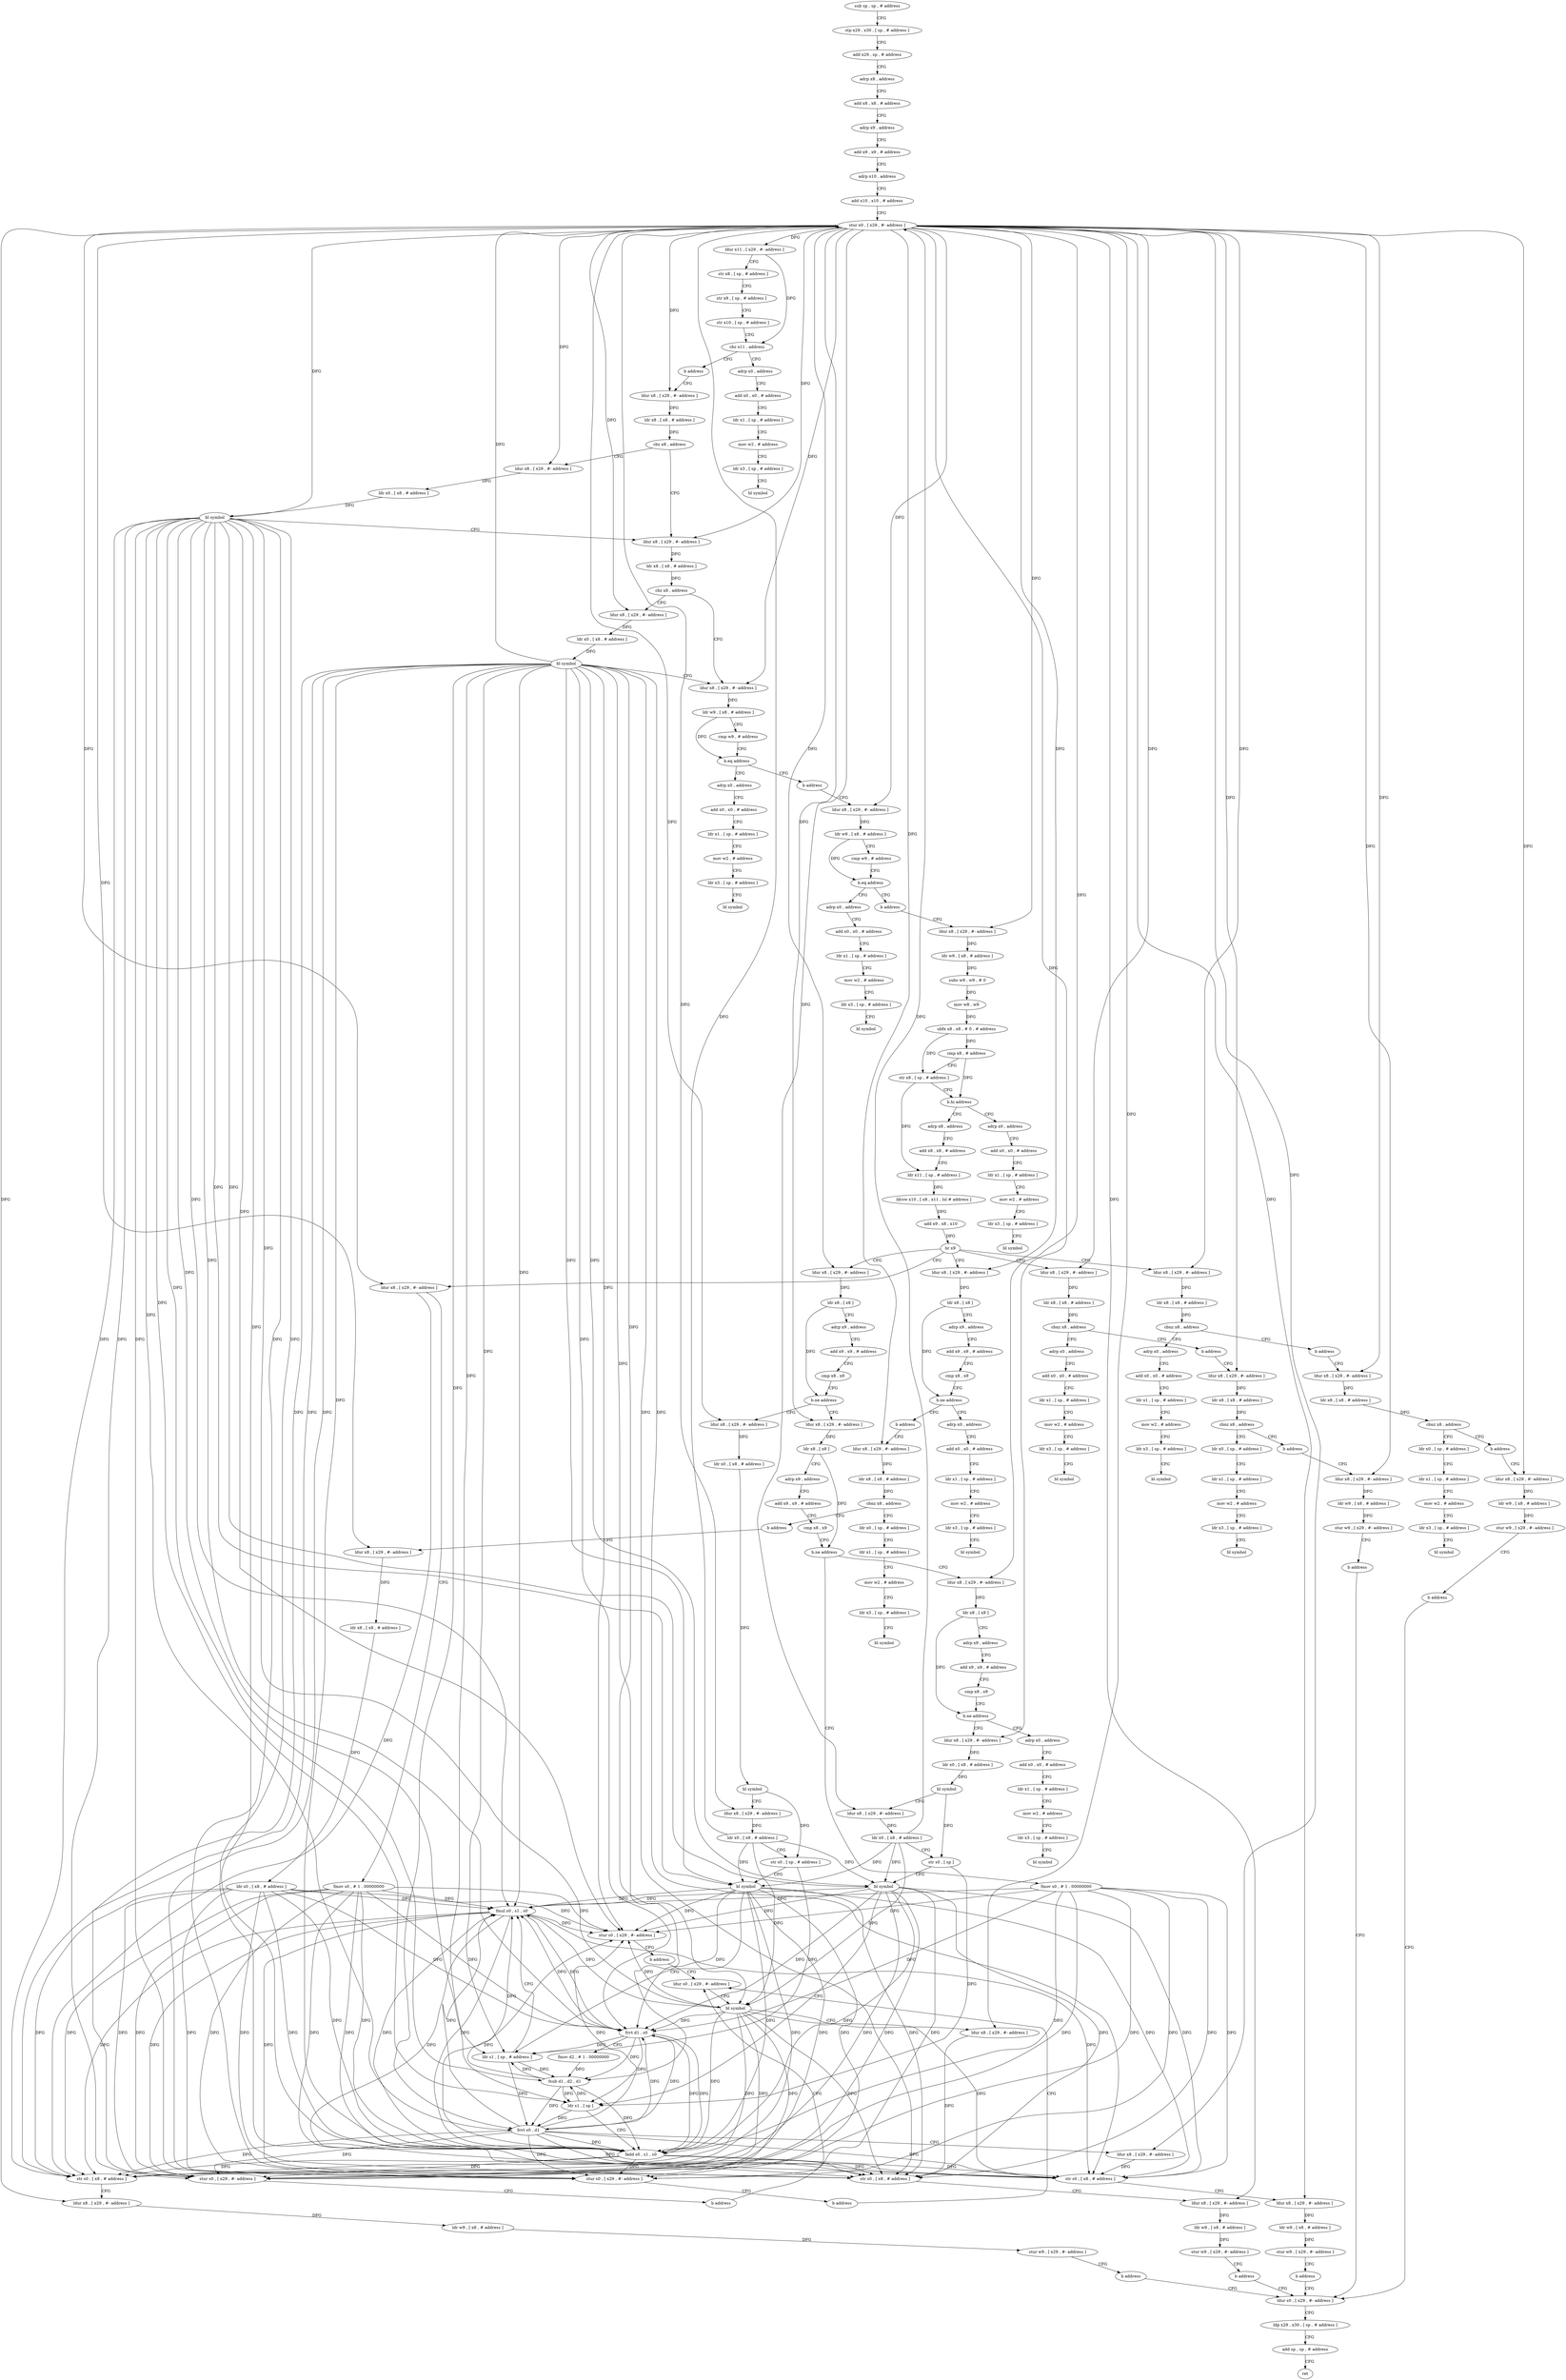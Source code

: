 digraph "func" {
"4230540" [label = "sub sp , sp , # address" ]
"4230544" [label = "stp x29 , x30 , [ sp , # address ]" ]
"4230548" [label = "add x29 , sp , # address" ]
"4230552" [label = "adrp x8 , address" ]
"4230556" [label = "add x8 , x8 , # address" ]
"4230560" [label = "adrp x9 , address" ]
"4230564" [label = "add x9 , x9 , # address" ]
"4230568" [label = "adrp x10 , address" ]
"4230572" [label = "add x10 , x10 , # address" ]
"4230576" [label = "stur x0 , [ x29 , #- address ]" ]
"4230580" [label = "ldur x11 , [ x29 , #- address ]" ]
"4230584" [label = "str x8 , [ sp , # address ]" ]
"4230588" [label = "str x9 , [ sp , # address ]" ]
"4230592" [label = "str x10 , [ sp , # address ]" ]
"4230596" [label = "cbz x11 , address" ]
"4230604" [label = "adrp x0 , address" ]
"4230600" [label = "b address" ]
"4230608" [label = "add x0 , x0 , # address" ]
"4230612" [label = "ldr x1 , [ sp , # address ]" ]
"4230616" [label = "mov w2 , # address" ]
"4230620" [label = "ldr x3 , [ sp , # address ]" ]
"4230624" [label = "bl symbol" ]
"4230628" [label = "ldur x8 , [ x29 , #- address ]" ]
"4230632" [label = "ldr x8 , [ x8 , # address ]" ]
"4230636" [label = "cbz x8 , address" ]
"4230652" [label = "ldur x8 , [ x29 , #- address ]" ]
"4230640" [label = "ldur x8 , [ x29 , #- address ]" ]
"4230656" [label = "ldr x8 , [ x8 , # address ]" ]
"4230660" [label = "cbz x8 , address" ]
"4230676" [label = "ldur x8 , [ x29 , #- address ]" ]
"4230664" [label = "ldur x8 , [ x29 , #- address ]" ]
"4230644" [label = "ldr x0 , [ x8 , # address ]" ]
"4230648" [label = "bl symbol" ]
"4230680" [label = "ldr w9 , [ x8 , # address ]" ]
"4230684" [label = "cmp w9 , # address" ]
"4230688" [label = "b.eq address" ]
"4230696" [label = "adrp x0 , address" ]
"4230692" [label = "b address" ]
"4230668" [label = "ldr x0 , [ x8 , # address ]" ]
"4230672" [label = "bl symbol" ]
"4230700" [label = "add x0 , x0 , # address" ]
"4230704" [label = "ldr x1 , [ sp , # address ]" ]
"4230708" [label = "mov w2 , # address" ]
"4230712" [label = "ldr x3 , [ sp , # address ]" ]
"4230716" [label = "bl symbol" ]
"4230720" [label = "ldur x8 , [ x29 , #- address ]" ]
"4230724" [label = "ldr w9 , [ x8 , # address ]" ]
"4230728" [label = "cmp w9 , # address" ]
"4230732" [label = "b.eq address" ]
"4230740" [label = "adrp x0 , address" ]
"4230736" [label = "b address" ]
"4230744" [label = "add x0 , x0 , # address" ]
"4230748" [label = "ldr x1 , [ sp , # address ]" ]
"4230752" [label = "mov w2 , # address" ]
"4230756" [label = "ldr x3 , [ sp , # address ]" ]
"4230760" [label = "bl symbol" ]
"4230764" [label = "ldur x8 , [ x29 , #- address ]" ]
"4230768" [label = "ldr w9 , [ x8 , # address ]" ]
"4230772" [label = "subs w9 , w9 , # 0" ]
"4230776" [label = "mov w8 , w9" ]
"4230780" [label = "ubfx x8 , x8 , # 0 , # address" ]
"4230784" [label = "cmp x8 , # address" ]
"4230788" [label = "str x8 , [ sp , # address ]" ]
"4230792" [label = "b.hi address" ]
"4231400" [label = "adrp x0 , address" ]
"4230796" [label = "adrp x8 , address" ]
"4231404" [label = "add x0 , x0 , # address" ]
"4231408" [label = "ldr x1 , [ sp , # address ]" ]
"4231412" [label = "mov w2 , # address" ]
"4231416" [label = "ldr x3 , [ sp , # address ]" ]
"4231420" [label = "bl symbol" ]
"4230800" [label = "add x8 , x8 , # address" ]
"4230804" [label = "ldr x11 , [ sp , # address ]" ]
"4230808" [label = "ldrsw x10 , [ x8 , x11 , lsl # address ]" ]
"4230812" [label = "add x9 , x8 , x10" ]
"4230816" [label = "br x9" ]
"4230820" [label = "ldur x8 , [ x29 , #- address ]" ]
"4230912" [label = "ldur x8 , [ x29 , #- address ]" ]
"4231004" [label = "ldur x8 , [ x29 , #- address ]" ]
"4231144" [label = "ldur x8 , [ x29 , #- address ]" ]
"4231372" [label = "ldur x8 , [ x29 , #- address ]" ]
"4230824" [label = "ldr x8 , [ x8 , # address ]" ]
"4230828" [label = "cbnz x8 , address" ]
"4230836" [label = "adrp x0 , address" ]
"4230832" [label = "b address" ]
"4230916" [label = "ldr x8 , [ x8 , # address ]" ]
"4230920" [label = "cbnz x8 , address" ]
"4230928" [label = "adrp x0 , address" ]
"4230924" [label = "b address" ]
"4231008" [label = "ldr x8 , [ x8 ]" ]
"4231012" [label = "adrp x9 , address" ]
"4231016" [label = "add x9 , x9 , # address" ]
"4231020" [label = "cmp x8 , x9" ]
"4231024" [label = "b.ne address" ]
"4231032" [label = "adrp x0 , address" ]
"4231028" [label = "b address" ]
"4231148" [label = "ldr x8 , [ x8 ]" ]
"4231152" [label = "adrp x9 , address" ]
"4231156" [label = "add x9 , x9 , # address" ]
"4231160" [label = "cmp x8 , x9" ]
"4231164" [label = "b.ne address" ]
"4231212" [label = "ldur x8 , [ x29 , #- address ]" ]
"4231168" [label = "ldur x8 , [ x29 , #- address ]" ]
"4231376" [label = "fmov s0 , # 1 . 00000000" ]
"4231380" [label = "str s0 , [ x8 , # address ]" ]
"4231384" [label = "ldur x8 , [ x29 , #- address ]" ]
"4231388" [label = "ldr w9 , [ x8 , # address ]" ]
"4231392" [label = "stur w9 , [ x29 , #- address ]" ]
"4231396" [label = "b address" ]
"4231424" [label = "ldur s0 , [ x29 , #- address ]" ]
"4230840" [label = "add x0 , x0 , # address" ]
"4230844" [label = "ldr x1 , [ sp , # address ]" ]
"4230848" [label = "mov w2 , # address" ]
"4230852" [label = "ldr x3 , [ sp , # address ]" ]
"4230856" [label = "bl symbol" ]
"4230860" [label = "ldur x8 , [ x29 , #- address ]" ]
"4230932" [label = "add x0 , x0 , # address" ]
"4230936" [label = "ldr x1 , [ sp , # address ]" ]
"4230940" [label = "mov w2 , # address" ]
"4230944" [label = "ldr x3 , [ sp , # address ]" ]
"4230948" [label = "bl symbol" ]
"4230952" [label = "ldur x8 , [ x29 , #- address ]" ]
"4231036" [label = "add x0 , x0 , # address" ]
"4231040" [label = "ldr x1 , [ sp , # address ]" ]
"4231044" [label = "mov w2 , # address" ]
"4231048" [label = "ldr x3 , [ sp , # address ]" ]
"4231052" [label = "bl symbol" ]
"4231056" [label = "ldur x8 , [ x29 , #- address ]" ]
"4231216" [label = "ldr x8 , [ x8 ]" ]
"4231220" [label = "adrp x9 , address" ]
"4231224" [label = "add x9 , x9 , # address" ]
"4231228" [label = "cmp x8 , x9" ]
"4231232" [label = "b.ne address" ]
"4231248" [label = "ldur x8 , [ x29 , #- address ]" ]
"4231236" [label = "fmov s0 , # 1 . 00000000" ]
"4231172" [label = "ldr x0 , [ x8 , # address ]" ]
"4231176" [label = "bl symbol" ]
"4231180" [label = "ldur x8 , [ x29 , #- address ]" ]
"4231184" [label = "ldr x0 , [ x8 , # address ]" ]
"4231188" [label = "str s0 , [ sp , # address ]" ]
"4231192" [label = "bl symbol" ]
"4231196" [label = "ldr s1 , [ sp , # address ]" ]
"4231200" [label = "fmul s0 , s1 , s0" ]
"4231204" [label = "stur s0 , [ x29 , #- address ]" ]
"4231208" [label = "b address" ]
"4231340" [label = "ldur s0 , [ x29 , #- address ]" ]
"4231428" [label = "ldp x29 , x30 , [ sp , # address ]" ]
"4231432" [label = "add sp , sp , # address" ]
"4231436" [label = "ret" ]
"4230864" [label = "ldr x8 , [ x8 , # address ]" ]
"4230868" [label = "cbnz x8 , address" ]
"4230876" [label = "ldr x0 , [ sp , # address ]" ]
"4230872" [label = "b address" ]
"4230956" [label = "ldr x8 , [ x8 , # address ]" ]
"4230960" [label = "cbnz x8 , address" ]
"4230968" [label = "ldr x0 , [ sp , # address ]" ]
"4230964" [label = "b address" ]
"4231060" [label = "ldr x8 , [ x8 , # address ]" ]
"4231064" [label = "cbnz x8 , address" ]
"4231072" [label = "ldr x0 , [ sp , # address ]" ]
"4231068" [label = "b address" ]
"4231252" [label = "ldr x8 , [ x8 ]" ]
"4231256" [label = "adrp x9 , address" ]
"4231260" [label = "add x9 , x9 , # address" ]
"4231264" [label = "cmp x8 , x9" ]
"4231268" [label = "b.ne address" ]
"4231316" [label = "adrp x0 , address" ]
"4231272" [label = "ldur x8 , [ x29 , #- address ]" ]
"4231240" [label = "stur s0 , [ x29 , #- address ]" ]
"4231244" [label = "b address" ]
"4231344" [label = "bl symbol" ]
"4231348" [label = "ldur x8 , [ x29 , #- address ]" ]
"4231352" [label = "str s0 , [ x8 , # address ]" ]
"4231356" [label = "ldur x8 , [ x29 , #- address ]" ]
"4231360" [label = "ldr w9 , [ x8 , # address ]" ]
"4231364" [label = "stur w9 , [ x29 , #- address ]" ]
"4231368" [label = "b address" ]
"4230880" [label = "ldr x1 , [ sp , # address ]" ]
"4230884" [label = "mov w2 , # address" ]
"4230888" [label = "ldr x3 , [ sp , # address ]" ]
"4230892" [label = "bl symbol" ]
"4230896" [label = "ldur x8 , [ x29 , #- address ]" ]
"4230972" [label = "ldr x1 , [ sp , # address ]" ]
"4230976" [label = "mov w2 , # address" ]
"4230980" [label = "ldr x3 , [ sp , # address ]" ]
"4230984" [label = "bl symbol" ]
"4230988" [label = "ldur x8 , [ x29 , #- address ]" ]
"4231076" [label = "ldr x1 , [ sp , # address ]" ]
"4231080" [label = "mov w2 , # address" ]
"4231084" [label = "ldr x3 , [ sp , # address ]" ]
"4231088" [label = "bl symbol" ]
"4231092" [label = "ldur x8 , [ x29 , #- address ]" ]
"4231320" [label = "add x0 , x0 , # address" ]
"4231324" [label = "ldr x1 , [ sp , # address ]" ]
"4231328" [label = "mov w2 , # address" ]
"4231332" [label = "ldr x3 , [ sp , # address ]" ]
"4231336" [label = "bl symbol" ]
"4231276" [label = "ldr x0 , [ x8 , # address ]" ]
"4231280" [label = "bl symbol" ]
"4231284" [label = "ldur x8 , [ x29 , #- address ]" ]
"4231288" [label = "ldr x0 , [ x8 , # address ]" ]
"4231292" [label = "str s0 , [ sp ]" ]
"4231296" [label = "bl symbol" ]
"4231300" [label = "ldr s1 , [ sp ]" ]
"4231304" [label = "fadd s0 , s1 , s0" ]
"4231308" [label = "stur s0 , [ x29 , #- address ]" ]
"4231312" [label = "b address" ]
"4230900" [label = "ldr w9 , [ x8 , # address ]" ]
"4230904" [label = "stur w9 , [ x29 , #- address ]" ]
"4230908" [label = "b address" ]
"4230992" [label = "ldr w9 , [ x8 , # address ]" ]
"4230996" [label = "stur w9 , [ x29 , #- address ]" ]
"4231000" [label = "b address" ]
"4231096" [label = "ldr x8 , [ x8 , # address ]" ]
"4231100" [label = "ldr s0 , [ x8 , # address ]" ]
"4231104" [label = "fcvt d1 , s0" ]
"4231108" [label = "fmov d2 , # 1 . 00000000" ]
"4231112" [label = "fsub d1 , d2 , d1" ]
"4231116" [label = "fcvt s0 , d1" ]
"4231120" [label = "ldur x8 , [ x29 , #- address ]" ]
"4231124" [label = "str s0 , [ x8 , # address ]" ]
"4231128" [label = "ldur x8 , [ x29 , #- address ]" ]
"4231132" [label = "ldr w9 , [ x8 , # address ]" ]
"4231136" [label = "stur w9 , [ x29 , #- address ]" ]
"4231140" [label = "b address" ]
"4230540" -> "4230544" [ label = "CFG" ]
"4230544" -> "4230548" [ label = "CFG" ]
"4230548" -> "4230552" [ label = "CFG" ]
"4230552" -> "4230556" [ label = "CFG" ]
"4230556" -> "4230560" [ label = "CFG" ]
"4230560" -> "4230564" [ label = "CFG" ]
"4230564" -> "4230568" [ label = "CFG" ]
"4230568" -> "4230572" [ label = "CFG" ]
"4230572" -> "4230576" [ label = "CFG" ]
"4230576" -> "4230580" [ label = "DFG" ]
"4230576" -> "4230628" [ label = "DFG" ]
"4230576" -> "4230652" [ label = "DFG" ]
"4230576" -> "4230640" [ label = "DFG" ]
"4230576" -> "4230676" [ label = "DFG" ]
"4230576" -> "4230664" [ label = "DFG" ]
"4230576" -> "4230720" [ label = "DFG" ]
"4230576" -> "4230764" [ label = "DFG" ]
"4230576" -> "4230820" [ label = "DFG" ]
"4230576" -> "4230912" [ label = "DFG" ]
"4230576" -> "4231004" [ label = "DFG" ]
"4230576" -> "4231144" [ label = "DFG" ]
"4230576" -> "4231372" [ label = "DFG" ]
"4230576" -> "4231384" [ label = "DFG" ]
"4230576" -> "4231212" [ label = "DFG" ]
"4230576" -> "4231168" [ label = "DFG" ]
"4230576" -> "4231180" [ label = "DFG" ]
"4230576" -> "4230860" [ label = "DFG" ]
"4230576" -> "4230952" [ label = "DFG" ]
"4230576" -> "4231056" [ label = "DFG" ]
"4230576" -> "4231248" [ label = "DFG" ]
"4230576" -> "4231348" [ label = "DFG" ]
"4230576" -> "4231356" [ label = "DFG" ]
"4230576" -> "4231272" [ label = "DFG" ]
"4230576" -> "4231284" [ label = "DFG" ]
"4230576" -> "4230896" [ label = "DFG" ]
"4230576" -> "4230988" [ label = "DFG" ]
"4230576" -> "4231092" [ label = "DFG" ]
"4230576" -> "4231120" [ label = "DFG" ]
"4230576" -> "4231128" [ label = "DFG" ]
"4230580" -> "4230584" [ label = "CFG" ]
"4230580" -> "4230596" [ label = "DFG" ]
"4230584" -> "4230588" [ label = "CFG" ]
"4230588" -> "4230592" [ label = "CFG" ]
"4230592" -> "4230596" [ label = "CFG" ]
"4230596" -> "4230604" [ label = "CFG" ]
"4230596" -> "4230600" [ label = "CFG" ]
"4230604" -> "4230608" [ label = "CFG" ]
"4230600" -> "4230628" [ label = "CFG" ]
"4230608" -> "4230612" [ label = "CFG" ]
"4230612" -> "4230616" [ label = "CFG" ]
"4230616" -> "4230620" [ label = "CFG" ]
"4230620" -> "4230624" [ label = "CFG" ]
"4230628" -> "4230632" [ label = "DFG" ]
"4230632" -> "4230636" [ label = "DFG" ]
"4230636" -> "4230652" [ label = "CFG" ]
"4230636" -> "4230640" [ label = "CFG" ]
"4230652" -> "4230656" [ label = "DFG" ]
"4230640" -> "4230644" [ label = "DFG" ]
"4230656" -> "4230660" [ label = "DFG" ]
"4230660" -> "4230676" [ label = "CFG" ]
"4230660" -> "4230664" [ label = "CFG" ]
"4230676" -> "4230680" [ label = "DFG" ]
"4230664" -> "4230668" [ label = "DFG" ]
"4230644" -> "4230648" [ label = "DFG" ]
"4230648" -> "4230652" [ label = "CFG" ]
"4230648" -> "4230576" [ label = "DFG" ]
"4230648" -> "4231192" [ label = "DFG" ]
"4230648" -> "4231344" [ label = "DFG" ]
"4230648" -> "4231296" [ label = "DFG" ]
"4230648" -> "4231380" [ label = "DFG" ]
"4230648" -> "4231200" [ label = "DFG" ]
"4230648" -> "4231204" [ label = "DFG" ]
"4230648" -> "4231240" [ label = "DFG" ]
"4230648" -> "4231352" [ label = "DFG" ]
"4230648" -> "4231304" [ label = "DFG" ]
"4230648" -> "4231308" [ label = "DFG" ]
"4230648" -> "4231104" [ label = "DFG" ]
"4230648" -> "4231124" [ label = "DFG" ]
"4230648" -> "4231196" [ label = "DFG" ]
"4230648" -> "4231300" [ label = "DFG" ]
"4230648" -> "4231112" [ label = "DFG" ]
"4230648" -> "4231116" [ label = "DFG" ]
"4230680" -> "4230684" [ label = "CFG" ]
"4230680" -> "4230688" [ label = "DFG" ]
"4230684" -> "4230688" [ label = "CFG" ]
"4230688" -> "4230696" [ label = "CFG" ]
"4230688" -> "4230692" [ label = "CFG" ]
"4230696" -> "4230700" [ label = "CFG" ]
"4230692" -> "4230720" [ label = "CFG" ]
"4230668" -> "4230672" [ label = "DFG" ]
"4230672" -> "4230676" [ label = "CFG" ]
"4230672" -> "4230576" [ label = "DFG" ]
"4230672" -> "4231192" [ label = "DFG" ]
"4230672" -> "4231344" [ label = "DFG" ]
"4230672" -> "4231296" [ label = "DFG" ]
"4230672" -> "4231380" [ label = "DFG" ]
"4230672" -> "4231200" [ label = "DFG" ]
"4230672" -> "4231204" [ label = "DFG" ]
"4230672" -> "4231240" [ label = "DFG" ]
"4230672" -> "4231352" [ label = "DFG" ]
"4230672" -> "4231304" [ label = "DFG" ]
"4230672" -> "4231308" [ label = "DFG" ]
"4230672" -> "4231104" [ label = "DFG" ]
"4230672" -> "4231124" [ label = "DFG" ]
"4230672" -> "4231196" [ label = "DFG" ]
"4230672" -> "4231300" [ label = "DFG" ]
"4230672" -> "4231112" [ label = "DFG" ]
"4230672" -> "4231116" [ label = "DFG" ]
"4230700" -> "4230704" [ label = "CFG" ]
"4230704" -> "4230708" [ label = "CFG" ]
"4230708" -> "4230712" [ label = "CFG" ]
"4230712" -> "4230716" [ label = "CFG" ]
"4230720" -> "4230724" [ label = "DFG" ]
"4230724" -> "4230728" [ label = "CFG" ]
"4230724" -> "4230732" [ label = "DFG" ]
"4230728" -> "4230732" [ label = "CFG" ]
"4230732" -> "4230740" [ label = "CFG" ]
"4230732" -> "4230736" [ label = "CFG" ]
"4230740" -> "4230744" [ label = "CFG" ]
"4230736" -> "4230764" [ label = "CFG" ]
"4230744" -> "4230748" [ label = "CFG" ]
"4230748" -> "4230752" [ label = "CFG" ]
"4230752" -> "4230756" [ label = "CFG" ]
"4230756" -> "4230760" [ label = "CFG" ]
"4230764" -> "4230768" [ label = "DFG" ]
"4230768" -> "4230772" [ label = "DFG" ]
"4230772" -> "4230776" [ label = "DFG" ]
"4230776" -> "4230780" [ label = "DFG" ]
"4230780" -> "4230784" [ label = "DFG" ]
"4230780" -> "4230788" [ label = "DFG" ]
"4230784" -> "4230788" [ label = "CFG" ]
"4230784" -> "4230792" [ label = "DFG" ]
"4230788" -> "4230792" [ label = "CFG" ]
"4230788" -> "4230804" [ label = "DFG" ]
"4230792" -> "4231400" [ label = "CFG" ]
"4230792" -> "4230796" [ label = "CFG" ]
"4231400" -> "4231404" [ label = "CFG" ]
"4230796" -> "4230800" [ label = "CFG" ]
"4231404" -> "4231408" [ label = "CFG" ]
"4231408" -> "4231412" [ label = "CFG" ]
"4231412" -> "4231416" [ label = "CFG" ]
"4231416" -> "4231420" [ label = "CFG" ]
"4230800" -> "4230804" [ label = "CFG" ]
"4230804" -> "4230808" [ label = "DFG" ]
"4230808" -> "4230812" [ label = "DFG" ]
"4230812" -> "4230816" [ label = "DFG" ]
"4230816" -> "4230820" [ label = "CFG" ]
"4230816" -> "4230912" [ label = "CFG" ]
"4230816" -> "4231004" [ label = "CFG" ]
"4230816" -> "4231144" [ label = "CFG" ]
"4230816" -> "4231372" [ label = "CFG" ]
"4230820" -> "4230824" [ label = "DFG" ]
"4230912" -> "4230916" [ label = "DFG" ]
"4231004" -> "4231008" [ label = "DFG" ]
"4231144" -> "4231148" [ label = "DFG" ]
"4231372" -> "4231376" [ label = "CFG" ]
"4231372" -> "4231380" [ label = "DFG" ]
"4230824" -> "4230828" [ label = "DFG" ]
"4230828" -> "4230836" [ label = "CFG" ]
"4230828" -> "4230832" [ label = "CFG" ]
"4230836" -> "4230840" [ label = "CFG" ]
"4230832" -> "4230860" [ label = "CFG" ]
"4230916" -> "4230920" [ label = "DFG" ]
"4230920" -> "4230928" [ label = "CFG" ]
"4230920" -> "4230924" [ label = "CFG" ]
"4230928" -> "4230932" [ label = "CFG" ]
"4230924" -> "4230952" [ label = "CFG" ]
"4231008" -> "4231012" [ label = "CFG" ]
"4231008" -> "4231024" [ label = "DFG" ]
"4231012" -> "4231016" [ label = "CFG" ]
"4231016" -> "4231020" [ label = "CFG" ]
"4231020" -> "4231024" [ label = "CFG" ]
"4231024" -> "4231032" [ label = "CFG" ]
"4231024" -> "4231028" [ label = "CFG" ]
"4231032" -> "4231036" [ label = "CFG" ]
"4231028" -> "4231056" [ label = "CFG" ]
"4231148" -> "4231152" [ label = "CFG" ]
"4231148" -> "4231164" [ label = "DFG" ]
"4231152" -> "4231156" [ label = "CFG" ]
"4231156" -> "4231160" [ label = "CFG" ]
"4231160" -> "4231164" [ label = "CFG" ]
"4231164" -> "4231212" [ label = "CFG" ]
"4231164" -> "4231168" [ label = "CFG" ]
"4231212" -> "4231216" [ label = "DFG" ]
"4231168" -> "4231172" [ label = "DFG" ]
"4231376" -> "4231380" [ label = "DFG" ]
"4231376" -> "4231200" [ label = "DFG" ]
"4231376" -> "4231204" [ label = "DFG" ]
"4231376" -> "4231240" [ label = "DFG" ]
"4231376" -> "4231352" [ label = "DFG" ]
"4231376" -> "4231304" [ label = "DFG" ]
"4231376" -> "4231308" [ label = "DFG" ]
"4231376" -> "4231104" [ label = "DFG" ]
"4231376" -> "4231124" [ label = "DFG" ]
"4231380" -> "4231384" [ label = "CFG" ]
"4231384" -> "4231388" [ label = "DFG" ]
"4231388" -> "4231392" [ label = "DFG" ]
"4231392" -> "4231396" [ label = "CFG" ]
"4231396" -> "4231424" [ label = "CFG" ]
"4231424" -> "4231428" [ label = "CFG" ]
"4230840" -> "4230844" [ label = "CFG" ]
"4230844" -> "4230848" [ label = "CFG" ]
"4230848" -> "4230852" [ label = "CFG" ]
"4230852" -> "4230856" [ label = "CFG" ]
"4230860" -> "4230864" [ label = "DFG" ]
"4230932" -> "4230936" [ label = "CFG" ]
"4230936" -> "4230940" [ label = "CFG" ]
"4230940" -> "4230944" [ label = "CFG" ]
"4230944" -> "4230948" [ label = "CFG" ]
"4230952" -> "4230956" [ label = "DFG" ]
"4231036" -> "4231040" [ label = "CFG" ]
"4231040" -> "4231044" [ label = "CFG" ]
"4231044" -> "4231048" [ label = "CFG" ]
"4231048" -> "4231052" [ label = "CFG" ]
"4231056" -> "4231060" [ label = "DFG" ]
"4231216" -> "4231220" [ label = "CFG" ]
"4231216" -> "4231232" [ label = "DFG" ]
"4231220" -> "4231224" [ label = "CFG" ]
"4231224" -> "4231228" [ label = "CFG" ]
"4231228" -> "4231232" [ label = "CFG" ]
"4231232" -> "4231248" [ label = "CFG" ]
"4231232" -> "4231236" [ label = "CFG" ]
"4231248" -> "4231252" [ label = "DFG" ]
"4231236" -> "4231240" [ label = "DFG" ]
"4231236" -> "4231380" [ label = "DFG" ]
"4231236" -> "4231200" [ label = "DFG" ]
"4231236" -> "4231204" [ label = "DFG" ]
"4231236" -> "4231352" [ label = "DFG" ]
"4231236" -> "4231304" [ label = "DFG" ]
"4231236" -> "4231308" [ label = "DFG" ]
"4231236" -> "4231104" [ label = "DFG" ]
"4231236" -> "4231124" [ label = "DFG" ]
"4231172" -> "4231176" [ label = "DFG" ]
"4231176" -> "4231180" [ label = "CFG" ]
"4231176" -> "4231188" [ label = "DFG" ]
"4231180" -> "4231184" [ label = "DFG" ]
"4231184" -> "4231188" [ label = "CFG" ]
"4231184" -> "4230576" [ label = "DFG" ]
"4231184" -> "4231192" [ label = "DFG" ]
"4231184" -> "4231344" [ label = "DFG" ]
"4231184" -> "4231296" [ label = "DFG" ]
"4231188" -> "4231192" [ label = "CFG" ]
"4231188" -> "4231196" [ label = "DFG" ]
"4231192" -> "4231196" [ label = "CFG" ]
"4231192" -> "4231380" [ label = "DFG" ]
"4231192" -> "4231200" [ label = "DFG" ]
"4231192" -> "4231204" [ label = "DFG" ]
"4231192" -> "4231240" [ label = "DFG" ]
"4231192" -> "4231352" [ label = "DFG" ]
"4231192" -> "4231304" [ label = "DFG" ]
"4231192" -> "4231308" [ label = "DFG" ]
"4231192" -> "4231104" [ label = "DFG" ]
"4231192" -> "4231124" [ label = "DFG" ]
"4231196" -> "4231200" [ label = "CFG" ]
"4231196" -> "4231112" [ label = "DFG" ]
"4231196" -> "4231116" [ label = "DFG" ]
"4231200" -> "4231204" [ label = "DFG" ]
"4231200" -> "4231380" [ label = "DFG" ]
"4231200" -> "4231240" [ label = "DFG" ]
"4231200" -> "4231352" [ label = "DFG" ]
"4231200" -> "4231304" [ label = "DFG" ]
"4231200" -> "4231308" [ label = "DFG" ]
"4231200" -> "4231104" [ label = "DFG" ]
"4231200" -> "4231124" [ label = "DFG" ]
"4231204" -> "4231208" [ label = "CFG" ]
"4231208" -> "4231340" [ label = "CFG" ]
"4231340" -> "4231344" [ label = "CFG" ]
"4231428" -> "4231432" [ label = "CFG" ]
"4231432" -> "4231436" [ label = "CFG" ]
"4230864" -> "4230868" [ label = "DFG" ]
"4230868" -> "4230876" [ label = "CFG" ]
"4230868" -> "4230872" [ label = "CFG" ]
"4230876" -> "4230880" [ label = "CFG" ]
"4230872" -> "4230896" [ label = "CFG" ]
"4230956" -> "4230960" [ label = "DFG" ]
"4230960" -> "4230968" [ label = "CFG" ]
"4230960" -> "4230964" [ label = "CFG" ]
"4230968" -> "4230972" [ label = "CFG" ]
"4230964" -> "4230988" [ label = "CFG" ]
"4231060" -> "4231064" [ label = "DFG" ]
"4231064" -> "4231072" [ label = "CFG" ]
"4231064" -> "4231068" [ label = "CFG" ]
"4231072" -> "4231076" [ label = "CFG" ]
"4231068" -> "4231092" [ label = "CFG" ]
"4231252" -> "4231256" [ label = "CFG" ]
"4231252" -> "4231268" [ label = "DFG" ]
"4231256" -> "4231260" [ label = "CFG" ]
"4231260" -> "4231264" [ label = "CFG" ]
"4231264" -> "4231268" [ label = "CFG" ]
"4231268" -> "4231316" [ label = "CFG" ]
"4231268" -> "4231272" [ label = "CFG" ]
"4231316" -> "4231320" [ label = "CFG" ]
"4231272" -> "4231276" [ label = "DFG" ]
"4231240" -> "4231244" [ label = "CFG" ]
"4231244" -> "4231340" [ label = "CFG" ]
"4231344" -> "4231348" [ label = "CFG" ]
"4231344" -> "4231380" [ label = "DFG" ]
"4231344" -> "4231200" [ label = "DFG" ]
"4231344" -> "4231204" [ label = "DFG" ]
"4231344" -> "4231240" [ label = "DFG" ]
"4231344" -> "4231352" [ label = "DFG" ]
"4231344" -> "4231304" [ label = "DFG" ]
"4231344" -> "4231308" [ label = "DFG" ]
"4231344" -> "4231104" [ label = "DFG" ]
"4231344" -> "4231124" [ label = "DFG" ]
"4231348" -> "4231352" [ label = "DFG" ]
"4231352" -> "4231356" [ label = "CFG" ]
"4231356" -> "4231360" [ label = "DFG" ]
"4231360" -> "4231364" [ label = "DFG" ]
"4231364" -> "4231368" [ label = "CFG" ]
"4231368" -> "4231424" [ label = "CFG" ]
"4230880" -> "4230884" [ label = "CFG" ]
"4230884" -> "4230888" [ label = "CFG" ]
"4230888" -> "4230892" [ label = "CFG" ]
"4230896" -> "4230900" [ label = "DFG" ]
"4230972" -> "4230976" [ label = "CFG" ]
"4230976" -> "4230980" [ label = "CFG" ]
"4230980" -> "4230984" [ label = "CFG" ]
"4230988" -> "4230992" [ label = "DFG" ]
"4231076" -> "4231080" [ label = "CFG" ]
"4231080" -> "4231084" [ label = "CFG" ]
"4231084" -> "4231088" [ label = "CFG" ]
"4231092" -> "4231096" [ label = "DFG" ]
"4231320" -> "4231324" [ label = "CFG" ]
"4231324" -> "4231328" [ label = "CFG" ]
"4231328" -> "4231332" [ label = "CFG" ]
"4231332" -> "4231336" [ label = "CFG" ]
"4231276" -> "4231280" [ label = "DFG" ]
"4231280" -> "4231284" [ label = "CFG" ]
"4231280" -> "4231292" [ label = "DFG" ]
"4231284" -> "4231288" [ label = "DFG" ]
"4231288" -> "4231292" [ label = "CFG" ]
"4231288" -> "4230576" [ label = "DFG" ]
"4231288" -> "4231192" [ label = "DFG" ]
"4231288" -> "4231344" [ label = "DFG" ]
"4231288" -> "4231296" [ label = "DFG" ]
"4231292" -> "4231296" [ label = "CFG" ]
"4231292" -> "4231300" [ label = "DFG" ]
"4231296" -> "4231300" [ label = "CFG" ]
"4231296" -> "4231380" [ label = "DFG" ]
"4231296" -> "4231200" [ label = "DFG" ]
"4231296" -> "4231204" [ label = "DFG" ]
"4231296" -> "4231240" [ label = "DFG" ]
"4231296" -> "4231352" [ label = "DFG" ]
"4231296" -> "4231304" [ label = "DFG" ]
"4231296" -> "4231308" [ label = "DFG" ]
"4231296" -> "4231104" [ label = "DFG" ]
"4231296" -> "4231124" [ label = "DFG" ]
"4231300" -> "4231304" [ label = "CFG" ]
"4231300" -> "4231112" [ label = "DFG" ]
"4231300" -> "4231116" [ label = "DFG" ]
"4231304" -> "4231308" [ label = "DFG" ]
"4231304" -> "4231380" [ label = "DFG" ]
"4231304" -> "4231200" [ label = "DFG" ]
"4231304" -> "4231204" [ label = "DFG" ]
"4231304" -> "4231240" [ label = "DFG" ]
"4231304" -> "4231352" [ label = "DFG" ]
"4231304" -> "4231104" [ label = "DFG" ]
"4231304" -> "4231124" [ label = "DFG" ]
"4231308" -> "4231312" [ label = "CFG" ]
"4231312" -> "4231340" [ label = "CFG" ]
"4230900" -> "4230904" [ label = "DFG" ]
"4230904" -> "4230908" [ label = "CFG" ]
"4230908" -> "4231424" [ label = "CFG" ]
"4230992" -> "4230996" [ label = "DFG" ]
"4230996" -> "4231000" [ label = "CFG" ]
"4231000" -> "4231424" [ label = "CFG" ]
"4231096" -> "4231100" [ label = "DFG" ]
"4231100" -> "4231104" [ label = "DFG" ]
"4231100" -> "4231380" [ label = "DFG" ]
"4231100" -> "4231200" [ label = "DFG" ]
"4231100" -> "4231204" [ label = "DFG" ]
"4231100" -> "4231240" [ label = "DFG" ]
"4231100" -> "4231352" [ label = "DFG" ]
"4231100" -> "4231304" [ label = "DFG" ]
"4231100" -> "4231308" [ label = "DFG" ]
"4231100" -> "4231124" [ label = "DFG" ]
"4231104" -> "4231108" [ label = "CFG" ]
"4231104" -> "4231196" [ label = "DFG" ]
"4231104" -> "4231200" [ label = "DFG" ]
"4231104" -> "4231300" [ label = "DFG" ]
"4231104" -> "4231304" [ label = "DFG" ]
"4231104" -> "4231112" [ label = "DFG" ]
"4231104" -> "4231116" [ label = "DFG" ]
"4231108" -> "4231112" [ label = "DFG" ]
"4231112" -> "4231116" [ label = "DFG" ]
"4231112" -> "4231196" [ label = "DFG" ]
"4231112" -> "4231200" [ label = "DFG" ]
"4231112" -> "4231300" [ label = "DFG" ]
"4231112" -> "4231304" [ label = "DFG" ]
"4231116" -> "4231120" [ label = "CFG" ]
"4231116" -> "4231380" [ label = "DFG" ]
"4231116" -> "4231200" [ label = "DFG" ]
"4231116" -> "4231204" [ label = "DFG" ]
"4231116" -> "4231240" [ label = "DFG" ]
"4231116" -> "4231352" [ label = "DFG" ]
"4231116" -> "4231304" [ label = "DFG" ]
"4231116" -> "4231308" [ label = "DFG" ]
"4231116" -> "4231104" [ label = "DFG" ]
"4231116" -> "4231124" [ label = "DFG" ]
"4231120" -> "4231124" [ label = "DFG" ]
"4231124" -> "4231128" [ label = "CFG" ]
"4231128" -> "4231132" [ label = "DFG" ]
"4231132" -> "4231136" [ label = "DFG" ]
"4231136" -> "4231140" [ label = "CFG" ]
"4231140" -> "4231424" [ label = "CFG" ]
}
